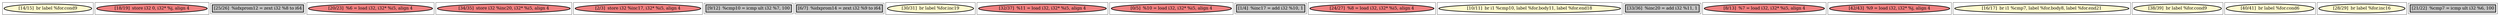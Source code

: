 
digraph G {





subgraph cluster20 {


node1416 [penwidth=3.0,fontsize=20,fillcolor=lemonchiffon,label="[14/15]  br label %for.cond9",shape=ellipse,style=filled ]



}

subgraph cluster18 {


node1414 [penwidth=3.0,fontsize=20,fillcolor=lightcoral,label="[18/19]  store i32 0, i32* %j, align 4",shape=ellipse,style=filled ]



}

subgraph cluster16 {


node1412 [penwidth=3.0,fontsize=20,fillcolor=grey,label="[25/26]  %idxprom12 = zext i32 %8 to i64",shape=rectangle,style=filled ]



}

subgraph cluster17 {


node1413 [penwidth=3.0,fontsize=20,fillcolor=lightcoral,label="[20/23]  %6 = load i32, i32* %i5, align 4",shape=ellipse,style=filled ]



}

subgraph cluster4 {


node1400 [penwidth=3.0,fontsize=20,fillcolor=lightcoral,label="[34/35]  store i32 %inc20, i32* %i5, align 4",shape=ellipse,style=filled ]



}

subgraph cluster3 {


node1399 [penwidth=3.0,fontsize=20,fillcolor=lightcoral,label="[2/3]  store i32 %inc17, i32* %i5, align 4",shape=ellipse,style=filled ]



}

subgraph cluster2 {


node1398 [penwidth=3.0,fontsize=20,fillcolor=grey,label="[9/12]  %cmp10 = icmp ult i32 %7, 100",shape=rectangle,style=filled ]



}

subgraph cluster1 {


node1397 [penwidth=3.0,fontsize=20,fillcolor=grey,label="[6/7]  %idxprom14 = zext i32 %9 to i64",shape=rectangle,style=filled ]



}

subgraph cluster12 {


node1408 [penwidth=3.0,fontsize=20,fillcolor=lemonchiffon,label="[30/31]  br label %for.inc19",shape=ellipse,style=filled ]



}

subgraph cluster5 {


node1401 [penwidth=3.0,fontsize=20,fillcolor=lightcoral,label="[32/37]  %11 = load i32, i32* %i5, align 4",shape=ellipse,style=filled ]



}

subgraph cluster0 {


node1396 [penwidth=3.0,fontsize=20,fillcolor=lightcoral,label="[0/5]  %10 = load i32, i32* %i5, align 4",shape=ellipse,style=filled ]



}

subgraph cluster6 {


node1402 [penwidth=3.0,fontsize=20,fillcolor=grey,label="[1/4]  %inc17 = add i32 %10, 1",shape=rectangle,style=filled ]



}

subgraph cluster14 {


node1410 [penwidth=3.0,fontsize=20,fillcolor=lightcoral,label="[24/27]  %8 = load i32, i32* %i5, align 4",shape=ellipse,style=filled ]



}

subgraph cluster7 {


node1403 [penwidth=3.0,fontsize=20,fillcolor=lemonchiffon,label="[10/11]  br i1 %cmp10, label %for.body11, label %for.end18",shape=ellipse,style=filled ]



}

subgraph cluster8 {


node1404 [penwidth=3.0,fontsize=20,fillcolor=grey,label="[33/36]  %inc20 = add i32 %11, 1",shape=rectangle,style=filled ]



}

subgraph cluster21 {


node1417 [penwidth=3.0,fontsize=20,fillcolor=lightcoral,label="[8/13]  %7 = load i32, i32* %i5, align 4",shape=ellipse,style=filled ]



}

subgraph cluster9 {


node1405 [penwidth=3.0,fontsize=20,fillcolor=lightcoral,label="[42/43]  %9 = load i32, i32* %j, align 4",shape=ellipse,style=filled ]



}

subgraph cluster19 {


node1415 [penwidth=3.0,fontsize=20,fillcolor=lemonchiffon,label="[16/17]  br i1 %cmp7, label %for.body8, label %for.end21",shape=ellipse,style=filled ]



}

subgraph cluster10 {


node1406 [penwidth=3.0,fontsize=20,fillcolor=lemonchiffon,label="[38/39]  br label %for.cond9",shape=ellipse,style=filled ]



}

subgraph cluster11 {


node1407 [penwidth=3.0,fontsize=20,fillcolor=lemonchiffon,label="[40/41]  br label %for.cond6",shape=ellipse,style=filled ]



}

subgraph cluster13 {


node1409 [penwidth=3.0,fontsize=20,fillcolor=lemonchiffon,label="[28/29]  br label %for.inc16",shape=ellipse,style=filled ]



}

subgraph cluster15 {


node1411 [penwidth=3.0,fontsize=20,fillcolor=grey,label="[21/22]  %cmp7 = icmp ult i32 %6, 100",shape=rectangle,style=filled ]



}

}
